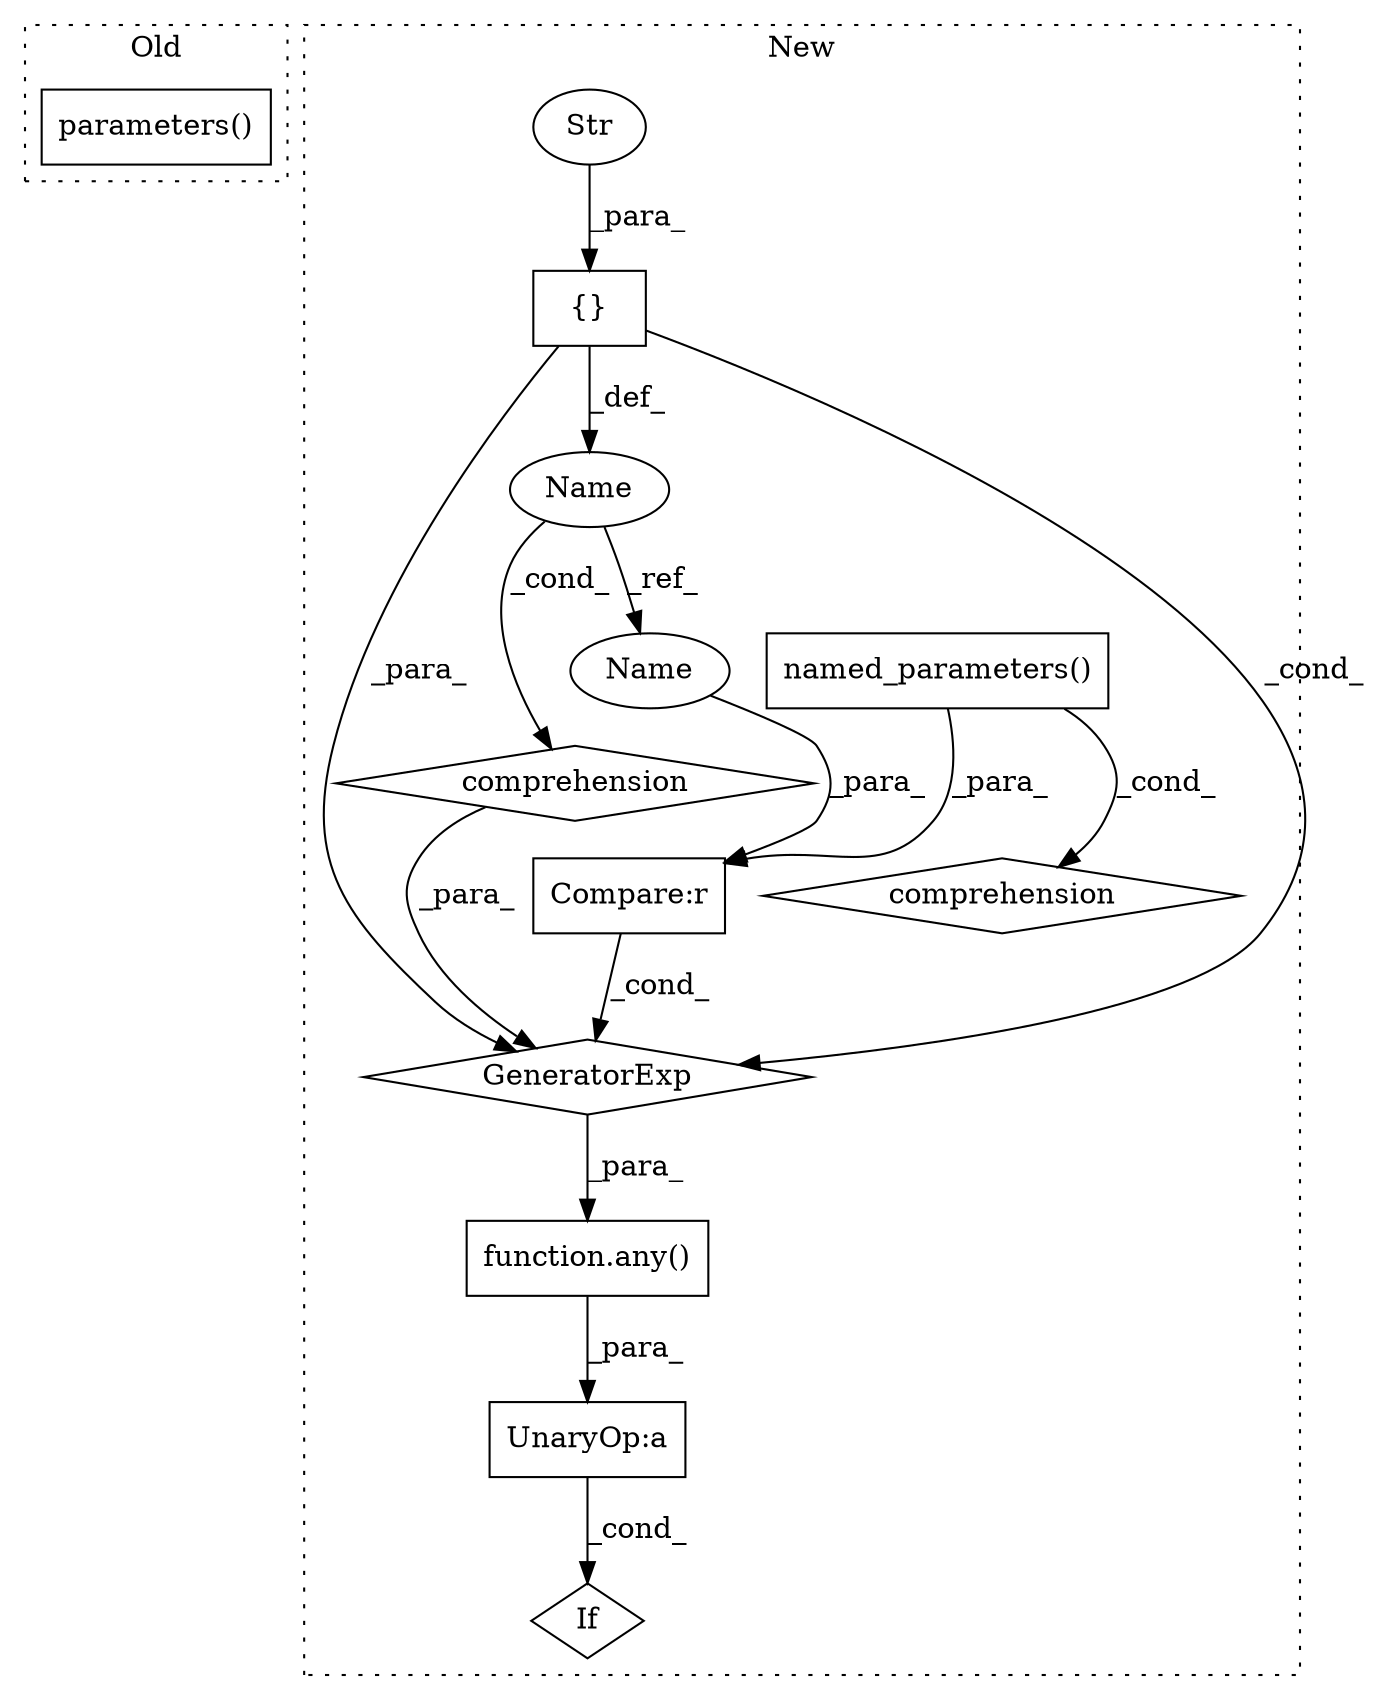digraph G {
subgraph cluster0 {
1 [label="parameters()" a="75" s="1689" l="18" shape="box"];
label = "Old";
style="dotted";
}
subgraph cluster1 {
2 [label="named_parameters()" a="75" s="1732" l="24" shape="box"];
3 [label="If" a="96" s="1760" l="35" shape="diamond"];
4 [label="Compare:r" a="40" s="1768" l="7" shape="box"];
5 [label="comprehension" a="45" s="1720" l="3" shape="diamond"];
6 [label="{}" a="59" s="1614,1659" l="1,0" shape="box"];
7 [label="Str" a="66" s="1615" l="6" shape="ellipse"];
8 [label="comprehension" a="45" s="1776" l="3" shape="diamond"];
9 [label="Name" a="87" s="1780" l="2" shape="ellipse"];
10 [label="function.any()" a="75" s="1764,1770" l="4,25" shape="box"];
11 [label="UnaryOp:a" a="61" s="1760" l="35" shape="box"];
12 [label="GeneratorExp" a="55" s="1768" l="2" shape="diamond"];
13 [label="Name" a="87" s="1768" l="2" shape="ellipse"];
label = "New";
style="dotted";
}
2 -> 5 [label="_cond_"];
2 -> 4 [label="_para_"];
4 -> 12 [label="_cond_"];
6 -> 9 [label="_def_"];
6 -> 12 [label="_para_"];
6 -> 12 [label="_cond_"];
7 -> 6 [label="_para_"];
8 -> 12 [label="_para_"];
9 -> 13 [label="_ref_"];
9 -> 8 [label="_cond_"];
10 -> 11 [label="_para_"];
11 -> 3 [label="_cond_"];
12 -> 10 [label="_para_"];
13 -> 4 [label="_para_"];
}